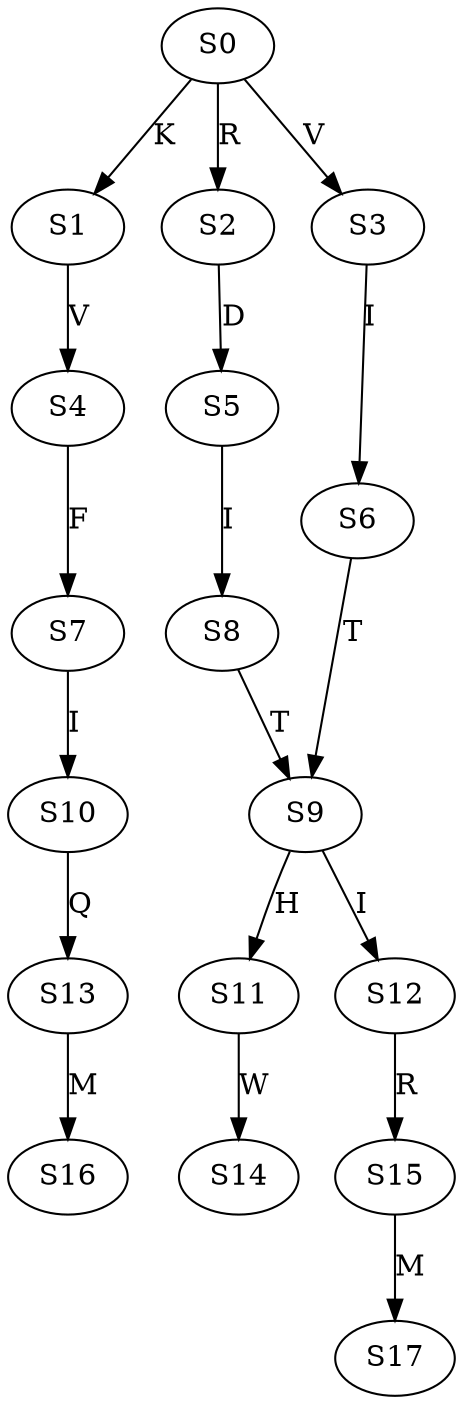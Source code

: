 strict digraph  {
	S0 -> S1 [ label = K ];
	S0 -> S2 [ label = R ];
	S0 -> S3 [ label = V ];
	S1 -> S4 [ label = V ];
	S2 -> S5 [ label = D ];
	S3 -> S6 [ label = I ];
	S4 -> S7 [ label = F ];
	S5 -> S8 [ label = I ];
	S6 -> S9 [ label = T ];
	S7 -> S10 [ label = I ];
	S8 -> S9 [ label = T ];
	S9 -> S11 [ label = H ];
	S9 -> S12 [ label = I ];
	S10 -> S13 [ label = Q ];
	S11 -> S14 [ label = W ];
	S12 -> S15 [ label = R ];
	S13 -> S16 [ label = M ];
	S15 -> S17 [ label = M ];
}
